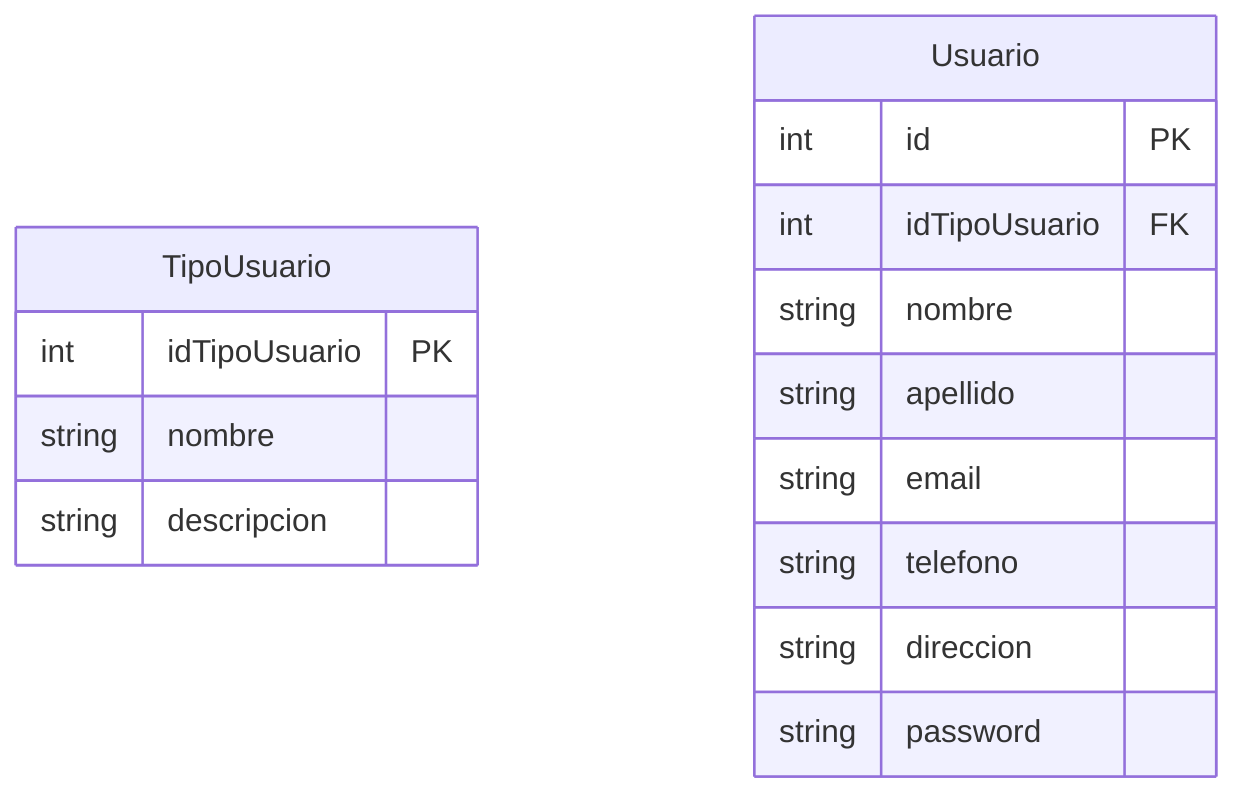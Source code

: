 erDiagram
    
    TipoUsuario {
        int idTipoUsuario PK
        string nombre
        string descripcion
    }


    Usuario {
        int id PK
        int idTipoUsuario FK
        string nombre
        string apellido
        string email
        string telefono
        string direccion
        string password
    }